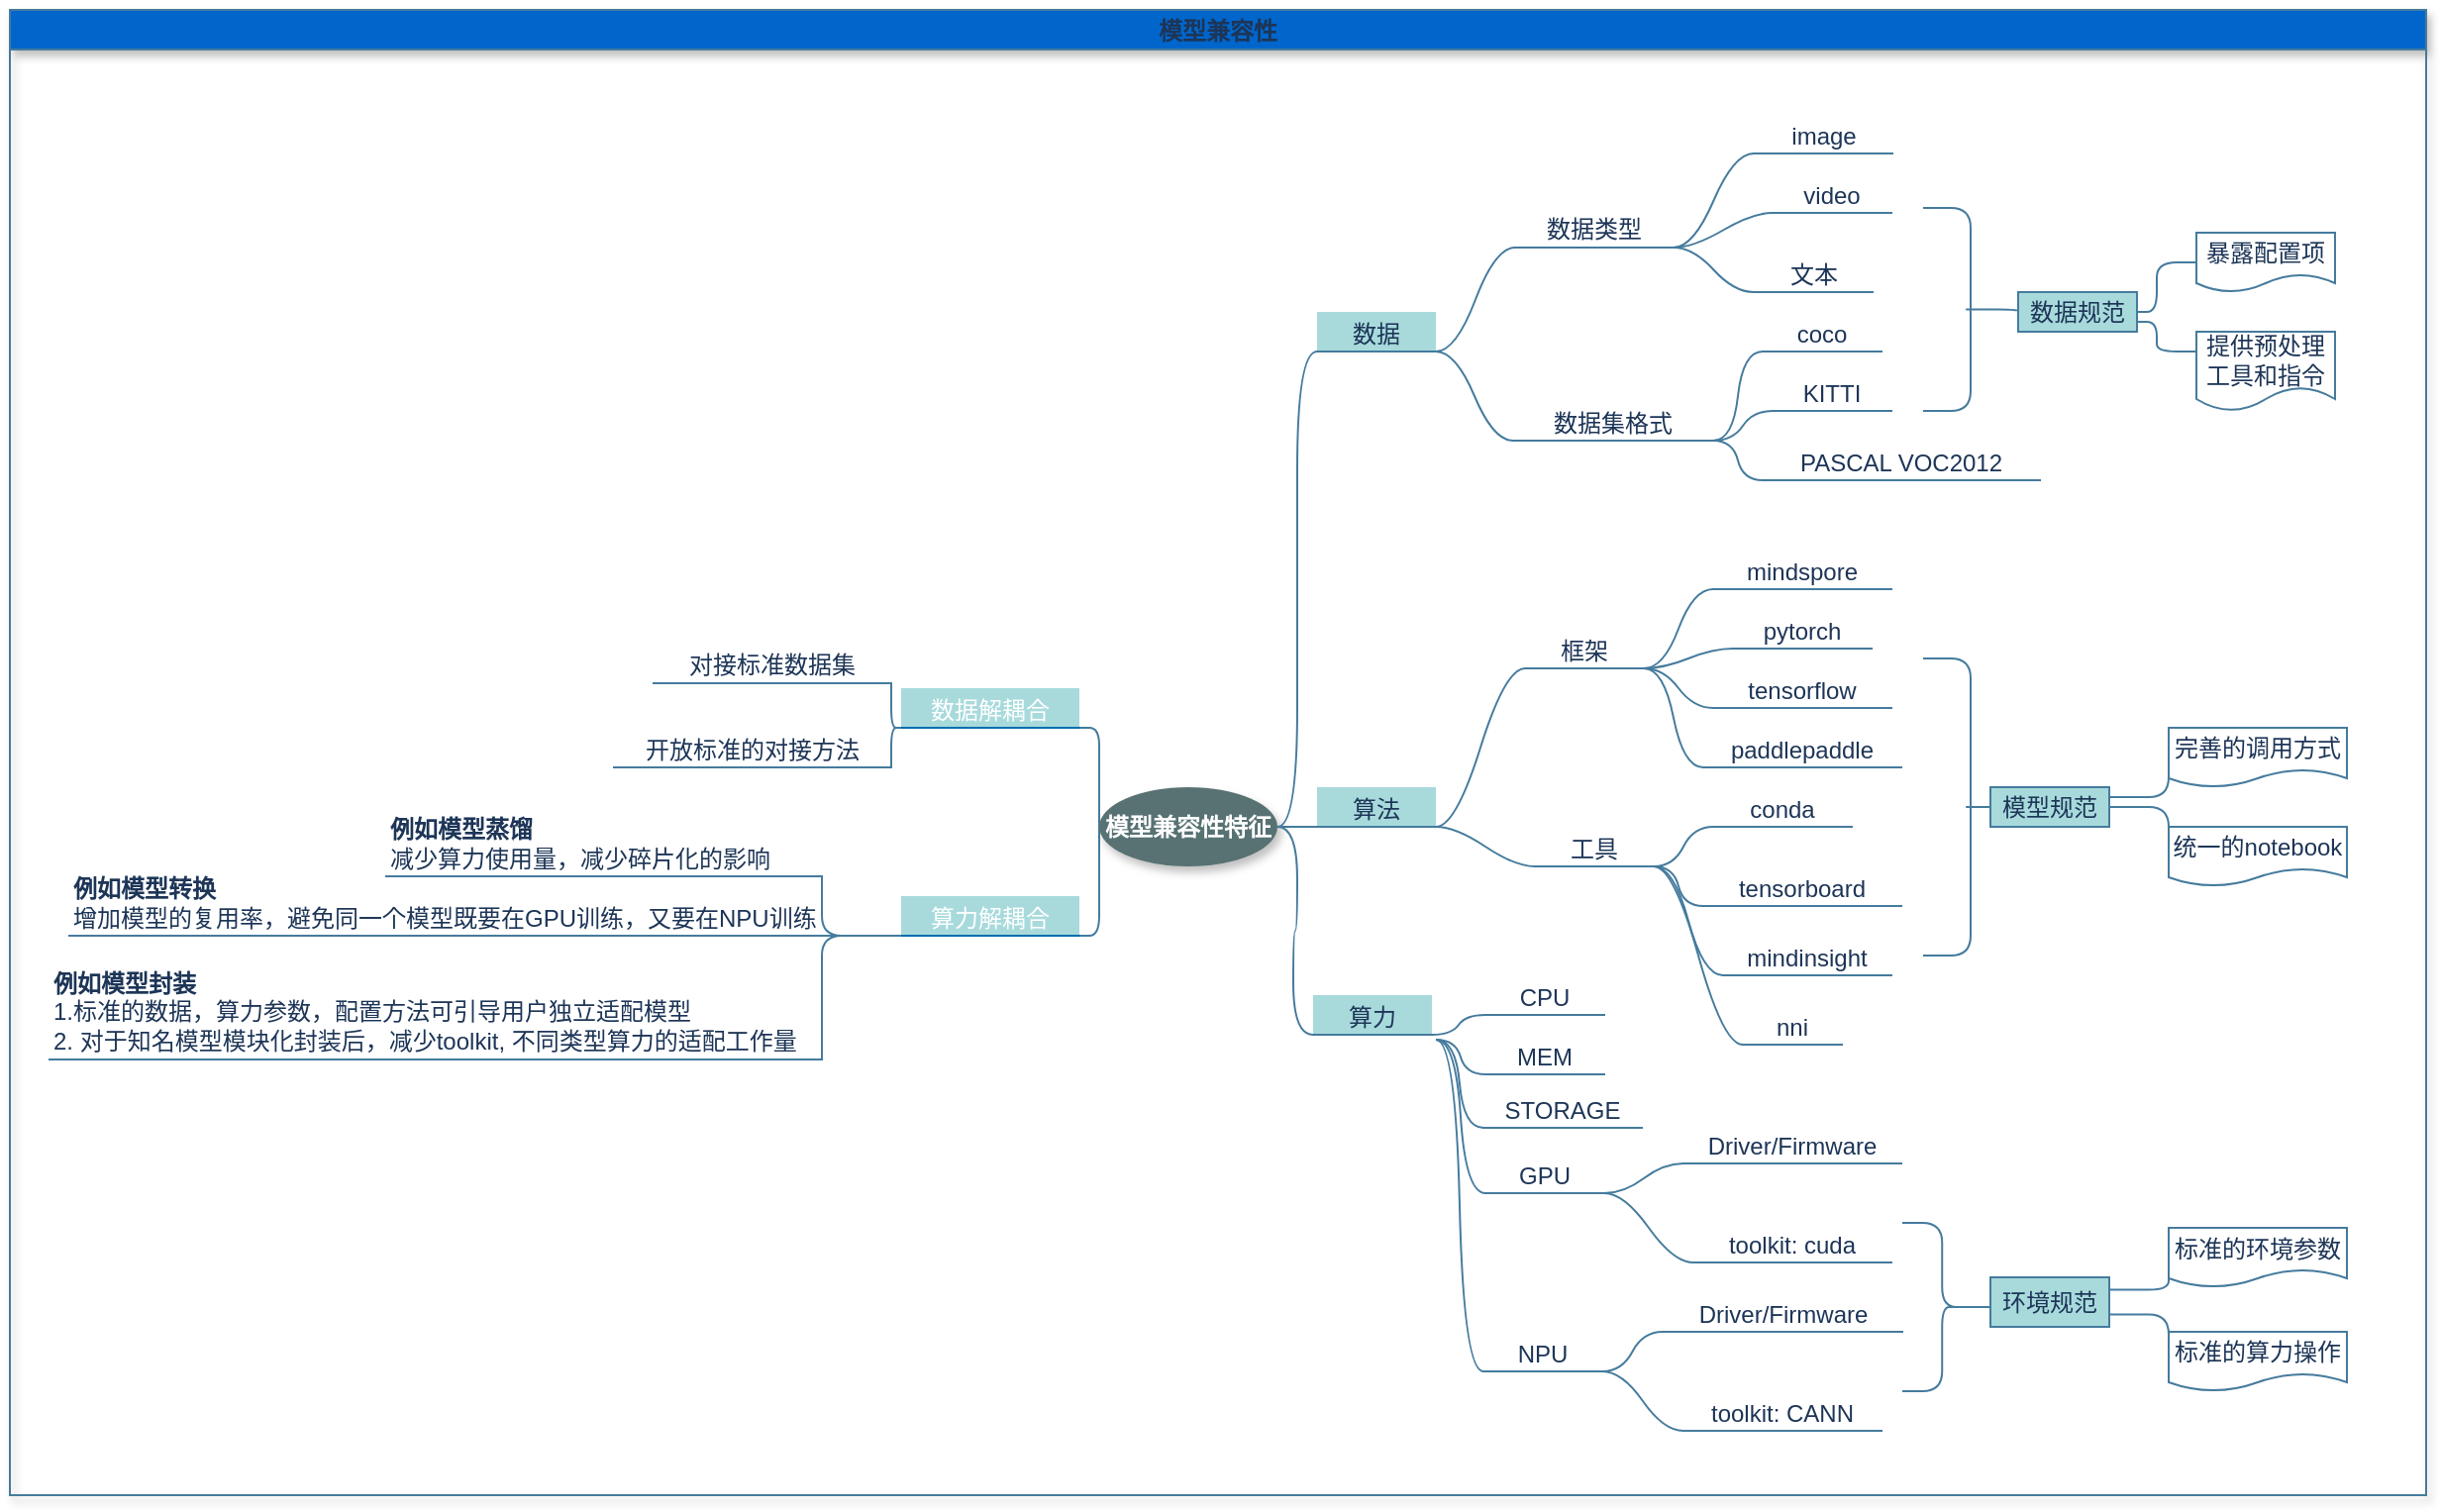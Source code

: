 <mxfile>
    <diagram id="uEGsfeMIKxTmYYWYccP5" name="Page-1">
        <mxGraphModel dx="1529" dy="546" grid="1" gridSize="10" guides="1" tooltips="1" connect="1" arrows="1" fold="1" page="1" pageScale="1" pageWidth="827" pageHeight="1169" background="#ffffff" math="0" shadow="0">
            <root>
                <mxCell id="0"/>
                <mxCell id="1" parent="0"/>
                <mxCell id="287" value="模型兼容性" style="swimlane;startSize=20;horizontal=1;containerType=tree;shadow=1;strokeColor=#457B9D;fontColor=#1D3557;fillColor=#0066CC;" parent="1" vertex="1">
                    <mxGeometry x="-600" y="40" width="1220" height="750" as="geometry"/>
                </mxCell>
                <mxCell id="352" value="暴露配置项" style="shape=document;whiteSpace=wrap;html=1;boundedLbl=1;rounded=0;fontColor=#1D3557;strokeColor=#457B9D;sketch=0;fillColor=none;" parent="287" vertex="1">
                    <mxGeometry x="1104" y="112.5" width="70" height="30" as="geometry"/>
                </mxCell>
                <mxCell id="353" value="提供预处理工具和指令" style="shape=document;whiteSpace=wrap;html=1;boundedLbl=1;rounded=0;fontColor=#1D3557;strokeColor=#457B9D;sketch=0;fillColor=none;" parent="287" vertex="1">
                    <mxGeometry x="1104" y="162.5" width="70" height="40" as="geometry"/>
                </mxCell>
                <mxCell id="371" value="" style="edgeStyle=orthogonalEdgeStyle;curved=0;rounded=1;sketch=0;orthogonalLoop=1;jettySize=auto;html=1;fontColor=#1D3557;strokeColor=#457B9D;fillColor=#A8DADC;endArrow=none;endFill=0;" parent="287" source="372" target="352" edge="1">
                    <mxGeometry relative="1" as="geometry">
                        <Array as="points">
                            <mxPoint x="1084" y="152.5"/>
                            <mxPoint x="1084" y="127.5"/>
                        </Array>
                    </mxGeometry>
                </mxCell>
                <mxCell id="372" value="数据规范" style="whiteSpace=wrap;html=1;rounded=0;sketch=0;fontColor=#1D3557;strokeColor=#457B9D;fillColor=#A8DADC;" parent="287" vertex="1">
                    <mxGeometry x="1014" y="142.5" width="60" height="20" as="geometry"/>
                </mxCell>
                <mxCell id="374" value="" style="edgeStyle=orthogonalEdgeStyle;curved=0;rounded=1;sketch=0;orthogonalLoop=1;jettySize=auto;html=1;fontColor=#1D3557;strokeColor=#457B9D;fillColor=#A8DADC;exitX=1;exitY=0.75;exitDx=0;exitDy=0;endArrow=none;endFill=0;" parent="287" source="372" edge="1">
                    <mxGeometry relative="1" as="geometry">
                        <mxPoint x="1084" y="162.5" as="sourcePoint"/>
                        <mxPoint x="1104" y="172.5" as="targetPoint"/>
                        <Array as="points">
                            <mxPoint x="1084" y="157.5"/>
                            <mxPoint x="1084" y="172.5"/>
                        </Array>
                    </mxGeometry>
                </mxCell>
                <mxCell id="288" value="" style="edgeStyle=entityRelationEdgeStyle;startArrow=none;endArrow=none;segment=10;curved=1;labelBackgroundColor=#F1FAEE;strokeColor=#457B9D;fontColor=#1D3557;" parent="1" source="291" target="292" edge="1">
                    <mxGeometry relative="1" as="geometry"/>
                </mxCell>
                <mxCell id="289" style="edgeStyle=orthogonalEdgeStyle;curved=0;rounded=1;sketch=0;orthogonalLoop=1;jettySize=auto;html=1;entryX=1;entryY=1;entryDx=0;entryDy=0;fontColor=#1D3557;strokeColor=#457B9D;fillColor=#A8DADC;endArrow=none;endFill=0;" parent="1" source="291" target="364" edge="1">
                    <mxGeometry relative="1" as="geometry">
                        <Array as="points">
                            <mxPoint x="-50" y="430"/>
                            <mxPoint x="-50" y="430"/>
                        </Array>
                    </mxGeometry>
                </mxCell>
                <mxCell id="290" style="edgeStyle=orthogonalEdgeStyle;curved=0;rounded=1;sketch=0;orthogonalLoop=1;jettySize=auto;html=1;exitX=0;exitY=0.5;exitDx=0;exitDy=0;entryX=1;entryY=1;entryDx=0;entryDy=0;fontColor=#1D3557;endArrow=none;endFill=0;strokeColor=#457B9D;fillColor=#A8DADC;" parent="1" source="291" target="370" edge="1">
                    <mxGeometry relative="1" as="geometry">
                        <Array as="points">
                            <mxPoint x="-50" y="508"/>
                        </Array>
                    </mxGeometry>
                </mxCell>
                <mxCell id="291" value="&lt;b&gt;模型兼容性特征&lt;/b&gt;" style="ellipse;whiteSpace=wrap;html=1;align=center;treeFolding=1;treeMoving=1;newEdgeStyle={&quot;edgeStyle&quot;:&quot;entityRelationEdgeStyle&quot;,&quot;startArrow&quot;:&quot;none&quot;,&quot;endArrow&quot;:&quot;none&quot;,&quot;segment&quot;:10,&quot;curved&quot;:1};shadow=1;strokeColor=none;fontColor=#FFFFFF;fillColor=#587273;" parent="1" vertex="1">
                    <mxGeometry x="-50" y="432.5" width="90" height="40" as="geometry"/>
                </mxCell>
                <mxCell id="292" value="算法" style="whiteSpace=wrap;html=1;shape=partialRectangle;top=0;left=0;bottom=1;right=0;points=[[0,1],[1,1]];align=center;verticalAlign=bottom;routingCenterY=0.5;snapToPoint=1;autosize=1;treeFolding=1;treeMoving=1;newEdgeStyle={&quot;edgeStyle&quot;:&quot;entityRelationEdgeStyle&quot;,&quot;startArrow&quot;:&quot;none&quot;,&quot;endArrow&quot;:&quot;none&quot;,&quot;segment&quot;:10,&quot;curved&quot;:1};strokeColor=#457B9D;fontColor=#1D3557;fillColor=#A8DADC;" parent="1" vertex="1">
                    <mxGeometry x="60" y="432.5" width="60" height="20" as="geometry"/>
                </mxCell>
                <mxCell id="293" value="" style="edgeStyle=entityRelationEdgeStyle;startArrow=none;endArrow=none;segment=10;curved=1;labelBackgroundColor=#F1FAEE;strokeColor=#457B9D;fontColor=#1D3557;" parent="1" source="291" target="294" edge="1">
                    <mxGeometry relative="1" as="geometry">
                        <mxPoint x="270" y="172.5" as="sourcePoint"/>
                    </mxGeometry>
                </mxCell>
                <mxCell id="294" value="算力" style="whiteSpace=wrap;html=1;shape=partialRectangle;top=0;left=0;bottom=1;right=0;points=[[0,1],[1,1]];align=center;verticalAlign=bottom;routingCenterY=0.5;snapToPoint=1;autosize=1;treeFolding=1;treeMoving=1;newEdgeStyle={&quot;edgeStyle&quot;:&quot;entityRelationEdgeStyle&quot;,&quot;startArrow&quot;:&quot;none&quot;,&quot;endArrow&quot;:&quot;none&quot;,&quot;segment&quot;:10,&quot;curved&quot;:1};strokeColor=#457B9D;fontColor=#1D3557;fillColor=#A8DADC;" parent="1" vertex="1" collapsed="1">
                    <mxGeometry x="58" y="537.5" width="60" height="20" as="geometry"/>
                </mxCell>
                <mxCell id="295" value="" style="edgeStyle=entityRelationEdgeStyle;startArrow=none;endArrow=none;segment=10;curved=1;labelBackgroundColor=#F1FAEE;strokeColor=#457B9D;fontColor=#1D3557;" parent="1" source="292" target="296" edge="1">
                    <mxGeometry relative="1" as="geometry">
                        <mxPoint x="246" y="182.5" as="sourcePoint"/>
                    </mxGeometry>
                </mxCell>
                <mxCell id="296" value="框架" style="whiteSpace=wrap;html=1;shape=partialRectangle;top=0;left=0;bottom=1;right=0;points=[[0,1],[1,1]];fillColor=none;align=center;verticalAlign=bottom;routingCenterY=0.5;snapToPoint=1;autosize=1;treeFolding=1;treeMoving=1;newEdgeStyle={&quot;edgeStyle&quot;:&quot;entityRelationEdgeStyle&quot;,&quot;startArrow&quot;:&quot;none&quot;,&quot;endArrow&quot;:&quot;none&quot;,&quot;segment&quot;:10,&quot;curved&quot;:1};strokeColor=#457B9D;fontColor=#1D3557;" parent="1" vertex="1">
                    <mxGeometry x="165" y="352.5" width="60" height="20" as="geometry"/>
                </mxCell>
                <mxCell id="297" value="" style="edgeStyle=entityRelationEdgeStyle;startArrow=none;endArrow=none;segment=10;curved=1;labelBackgroundColor=#F1FAEE;strokeColor=#457B9D;fontColor=#1D3557;" parent="1" source="292" target="298" edge="1">
                    <mxGeometry relative="1" as="geometry">
                        <mxPoint x="372" y="208.5" as="sourcePoint"/>
                    </mxGeometry>
                </mxCell>
                <mxCell id="298" value="工具" style="whiteSpace=wrap;html=1;shape=partialRectangle;top=0;left=0;bottom=1;right=0;points=[[0,1],[1,1]];fillColor=none;align=center;verticalAlign=bottom;routingCenterY=0.5;snapToPoint=1;autosize=1;treeFolding=1;treeMoving=1;newEdgeStyle={&quot;edgeStyle&quot;:&quot;entityRelationEdgeStyle&quot;,&quot;startArrow&quot;:&quot;none&quot;,&quot;endArrow&quot;:&quot;none&quot;,&quot;segment&quot;:10,&quot;curved&quot;:1};strokeColor=#457B9D;fontColor=#1D3557;" parent="1" vertex="1">
                    <mxGeometry x="170" y="452.5" width="60" height="20" as="geometry"/>
                </mxCell>
                <mxCell id="299" value="" style="edgeStyle=entityRelationEdgeStyle;startArrow=none;endArrow=none;segment=10;curved=1;labelBackgroundColor=#F1FAEE;strokeColor=#457B9D;fontColor=#1D3557;" parent="1" source="291" target="300" edge="1">
                    <mxGeometry relative="1" as="geometry">
                        <mxPoint x="50" y="92.5" as="sourcePoint"/>
                    </mxGeometry>
                </mxCell>
                <mxCell id="300" value="数据" style="whiteSpace=wrap;html=1;shape=partialRectangle;top=0;left=0;bottom=1;right=0;points=[[0,1],[1,1]];align=center;verticalAlign=bottom;routingCenterY=0.5;snapToPoint=1;autosize=1;treeFolding=1;treeMoving=1;newEdgeStyle={&quot;edgeStyle&quot;:&quot;entityRelationEdgeStyle&quot;,&quot;startArrow&quot;:&quot;none&quot;,&quot;endArrow&quot;:&quot;none&quot;,&quot;segment&quot;:10,&quot;curved&quot;:1};strokeColor=#457B9D;fontColor=#1D3557;fillColor=#A8DADC;" parent="1" vertex="1">
                    <mxGeometry x="60" y="192.5" width="60" height="20" as="geometry"/>
                </mxCell>
                <mxCell id="301" value="" style="edgeStyle=entityRelationEdgeStyle;startArrow=none;endArrow=none;segment=10;curved=1;labelBackgroundColor=#F1FAEE;strokeColor=#457B9D;fontColor=#1D3557;" parent="1" source="300" target="302" edge="1">
                    <mxGeometry relative="1" as="geometry">
                        <mxPoint x="26" y="102.5" as="sourcePoint"/>
                    </mxGeometry>
                </mxCell>
                <mxCell id="302" value="数据类型" style="whiteSpace=wrap;html=1;shape=partialRectangle;top=0;left=0;bottom=1;right=0;points=[[0,1],[1,1]];fillColor=none;align=center;verticalAlign=bottom;routingCenterY=0.5;snapToPoint=1;autosize=1;treeFolding=1;treeMoving=1;newEdgeStyle={&quot;edgeStyle&quot;:&quot;entityRelationEdgeStyle&quot;,&quot;startArrow&quot;:&quot;none&quot;,&quot;endArrow&quot;:&quot;none&quot;,&quot;segment&quot;:10,&quot;curved&quot;:1};strokeColor=#457B9D;fontColor=#1D3557;" parent="1" vertex="1">
                    <mxGeometry x="160" y="140" width="80" height="20" as="geometry"/>
                </mxCell>
                <mxCell id="303" value="" style="edgeStyle=entityRelationEdgeStyle;startArrow=none;endArrow=none;segment=10;curved=1;labelBackgroundColor=#F1FAEE;strokeColor=#457B9D;fontColor=#1D3557;" parent="1" source="300" target="304" edge="1">
                    <mxGeometry relative="1" as="geometry">
                        <mxPoint x="26" y="102.5" as="sourcePoint"/>
                    </mxGeometry>
                </mxCell>
                <mxCell id="304" value="数据集格式" style="whiteSpace=wrap;html=1;shape=partialRectangle;top=0;left=0;bottom=1;right=0;points=[[0,1],[1,1]];fillColor=none;align=center;verticalAlign=bottom;routingCenterY=0.5;snapToPoint=1;autosize=1;treeFolding=1;treeMoving=1;newEdgeStyle={&quot;edgeStyle&quot;:&quot;entityRelationEdgeStyle&quot;,&quot;startArrow&quot;:&quot;none&quot;,&quot;endArrow&quot;:&quot;none&quot;,&quot;segment&quot;:10,&quot;curved&quot;:1};strokeColor=#457B9D;fontColor=#1D3557;" parent="1" vertex="1">
                    <mxGeometry x="159" y="237.5" width="101" height="20" as="geometry"/>
                </mxCell>
                <mxCell id="305" value="" style="edgeStyle=entityRelationEdgeStyle;startArrow=none;endArrow=none;segment=10;curved=1;labelBackgroundColor=#F1FAEE;strokeColor=#457B9D;fontColor=#1D3557;exitX=1;exitY=1;exitDx=0;exitDy=0;" parent="1" source="294" target="306" edge="1">
                    <mxGeometry relative="1" as="geometry">
                        <mxPoint x="100" y="520" as="sourcePoint"/>
                    </mxGeometry>
                </mxCell>
                <mxCell id="306" value="CPU" style="whiteSpace=wrap;html=1;shape=partialRectangle;top=0;left=0;bottom=1;right=0;points=[[0,1],[1,1]];fillColor=none;align=center;verticalAlign=bottom;routingCenterY=0.5;snapToPoint=1;autosize=1;treeFolding=1;treeMoving=1;newEdgeStyle={&quot;edgeStyle&quot;:&quot;entityRelationEdgeStyle&quot;,&quot;startArrow&quot;:&quot;none&quot;,&quot;endArrow&quot;:&quot;none&quot;,&quot;segment&quot;:10,&quot;curved&quot;:1};strokeColor=#457B9D;fontColor=#1D3557;" parent="1" vertex="1" collapsed="1">
                    <mxGeometry x="145" y="527.5" width="60" height="20" as="geometry"/>
                </mxCell>
                <mxCell id="307" value="" style="edgeStyle=entityRelationEdgeStyle;startArrow=none;endArrow=none;segment=10;curved=1;labelBackgroundColor=#F1FAEE;strokeColor=#457B9D;fontColor=#1D3557;" parent="1" target="308" edge="1">
                    <mxGeometry relative="1" as="geometry">
                        <mxPoint x="120" y="560" as="sourcePoint"/>
                    </mxGeometry>
                </mxCell>
                <mxCell id="308" value="MEM" style="whiteSpace=wrap;html=1;shape=partialRectangle;top=0;left=0;bottom=1;right=0;points=[[0,1],[1,1]];fillColor=none;align=center;verticalAlign=bottom;routingCenterY=0.5;snapToPoint=1;autosize=1;treeFolding=1;treeMoving=1;newEdgeStyle={&quot;edgeStyle&quot;:&quot;entityRelationEdgeStyle&quot;,&quot;startArrow&quot;:&quot;none&quot;,&quot;endArrow&quot;:&quot;none&quot;,&quot;segment&quot;:10,&quot;curved&quot;:1};strokeColor=#457B9D;fontColor=#1D3557;" parent="1" vertex="1" collapsed="1">
                    <mxGeometry x="145" y="557.5" width="60" height="20" as="geometry"/>
                </mxCell>
                <mxCell id="309" value="" style="edgeStyle=entityRelationEdgeStyle;startArrow=none;endArrow=none;segment=10;curved=1;labelBackgroundColor=#F1FAEE;strokeColor=#457B9D;fontColor=#1D3557;" parent="1" target="310" edge="1">
                    <mxGeometry relative="1" as="geometry">
                        <mxPoint x="120" y="560" as="sourcePoint"/>
                    </mxGeometry>
                </mxCell>
                <mxCell id="310" value="STORAGE" style="whiteSpace=wrap;html=1;shape=partialRectangle;top=0;left=0;bottom=1;right=0;points=[[0,1],[1,1]];fillColor=none;align=center;verticalAlign=bottom;routingCenterY=0.5;snapToPoint=1;autosize=1;treeFolding=1;treeMoving=1;newEdgeStyle={&quot;edgeStyle&quot;:&quot;entityRelationEdgeStyle&quot;,&quot;startArrow&quot;:&quot;none&quot;,&quot;endArrow&quot;:&quot;none&quot;,&quot;segment&quot;:10,&quot;curved&quot;:1};strokeColor=#457B9D;fontColor=#1D3557;" parent="1" vertex="1" collapsed="1">
                    <mxGeometry x="144" y="584.5" width="80" height="20" as="geometry"/>
                </mxCell>
                <mxCell id="311" value="" style="edgeStyle=entityRelationEdgeStyle;startArrow=none;endArrow=none;segment=10;curved=1;labelBackgroundColor=#F1FAEE;strokeColor=#457B9D;fontColor=#1D3557;" parent="1" target="312" edge="1">
                    <mxGeometry relative="1" as="geometry">
                        <mxPoint x="120" y="560" as="sourcePoint"/>
                    </mxGeometry>
                </mxCell>
                <mxCell id="312" value="GPU" style="whiteSpace=wrap;html=1;shape=partialRectangle;top=0;left=0;bottom=1;right=0;points=[[0,1],[1,1]];fillColor=none;align=center;verticalAlign=bottom;routingCenterY=0.5;snapToPoint=1;autosize=1;treeFolding=1;treeMoving=1;newEdgeStyle={&quot;edgeStyle&quot;:&quot;entityRelationEdgeStyle&quot;,&quot;startArrow&quot;:&quot;none&quot;,&quot;endArrow&quot;:&quot;none&quot;,&quot;segment&quot;:10,&quot;curved&quot;:1};strokeColor=#457B9D;fontColor=#1D3557;" parent="1" vertex="1" collapsed="1">
                    <mxGeometry x="145" y="617.5" width="60" height="20" as="geometry"/>
                </mxCell>
                <mxCell id="313" value="" style="edgeStyle=entityRelationEdgeStyle;startArrow=none;endArrow=none;segment=10;curved=1;labelBackgroundColor=#F1FAEE;strokeColor=#457B9D;fontColor=#1D3557;" parent="1" target="314" edge="1">
                    <mxGeometry relative="1" as="geometry">
                        <mxPoint x="120" y="560" as="sourcePoint"/>
                    </mxGeometry>
                </mxCell>
                <mxCell id="314" value="NPU" style="whiteSpace=wrap;html=1;shape=partialRectangle;top=0;left=0;bottom=1;right=0;points=[[0,1],[1,1]];fillColor=none;align=center;verticalAlign=bottom;routingCenterY=0.5;snapToPoint=1;autosize=1;treeFolding=1;treeMoving=1;newEdgeStyle={&quot;edgeStyle&quot;:&quot;entityRelationEdgeStyle&quot;,&quot;startArrow&quot;:&quot;none&quot;,&quot;endArrow&quot;:&quot;none&quot;,&quot;segment&quot;:10,&quot;curved&quot;:1};strokeColor=#457B9D;fontColor=#1D3557;" parent="1" vertex="1" collapsed="1">
                    <mxGeometry x="144" y="707.5" width="60" height="20" as="geometry"/>
                </mxCell>
                <mxCell id="315" value="" style="shape=curlyBracket;whiteSpace=wrap;html=1;rounded=1;flipH=1;size=0;fillColor=#A8DADC;strokeColor=#457B9D;fontColor=#1D3557;" parent="1" vertex="1">
                    <mxGeometry x="366" y="140" width="24" height="102.5" as="geometry"/>
                </mxCell>
                <mxCell id="316" value="" style="edgeStyle=entityRelationEdgeStyle;startArrow=none;endArrow=none;segment=10;curved=1;labelBackgroundColor=#F1FAEE;strokeColor=#457B9D;fontColor=#1D3557;" parent="1" source="312" target="317" edge="1">
                    <mxGeometry relative="1" as="geometry">
                        <mxPoint x="125" y="547.5" as="sourcePoint"/>
                    </mxGeometry>
                </mxCell>
                <mxCell id="317" value="Driver/Firmware" style="whiteSpace=wrap;html=1;shape=partialRectangle;top=0;left=0;bottom=1;right=0;points=[[0,1],[1,1]];fillColor=none;align=center;verticalAlign=bottom;routingCenterY=0.5;snapToPoint=1;autosize=1;treeFolding=1;treeMoving=1;newEdgeStyle={&quot;edgeStyle&quot;:&quot;entityRelationEdgeStyle&quot;,&quot;startArrow&quot;:&quot;none&quot;,&quot;endArrow&quot;:&quot;none&quot;,&quot;segment&quot;:10,&quot;curved&quot;:1};strokeColor=#457B9D;fontColor=#1D3557;" parent="1" vertex="1" collapsed="1">
                    <mxGeometry x="245" y="602.5" width="110" height="20" as="geometry"/>
                </mxCell>
                <mxCell id="318" value="" style="edgeStyle=entityRelationEdgeStyle;startArrow=none;endArrow=none;segment=10;curved=1;labelBackgroundColor=#F1FAEE;strokeColor=#457B9D;fontColor=#1D3557;" parent="1" source="312" target="319" edge="1">
                    <mxGeometry relative="1" as="geometry">
                        <mxPoint x="225" y="637.5" as="sourcePoint"/>
                    </mxGeometry>
                </mxCell>
                <mxCell id="319" value="toolkit: cuda" style="whiteSpace=wrap;html=1;shape=partialRectangle;top=0;left=0;bottom=1;right=0;points=[[0,1],[1,1]];fillColor=none;align=center;verticalAlign=bottom;routingCenterY=0.5;snapToPoint=1;autosize=1;treeFolding=1;treeMoving=1;newEdgeStyle={&quot;edgeStyle&quot;:&quot;entityRelationEdgeStyle&quot;,&quot;startArrow&quot;:&quot;none&quot;,&quot;endArrow&quot;:&quot;none&quot;,&quot;segment&quot;:10,&quot;curved&quot;:1};strokeColor=#457B9D;fontColor=#1D3557;" parent="1" vertex="1" collapsed="1">
                    <mxGeometry x="250" y="652.5" width="100" height="20" as="geometry"/>
                </mxCell>
                <mxCell id="320" value="" style="edgeStyle=entityRelationEdgeStyle;startArrow=none;endArrow=none;segment=10;curved=1;labelBackgroundColor=#F1FAEE;strokeColor=#457B9D;fontColor=#1D3557;" parent="1" source="314" target="321" edge="1">
                    <mxGeometry relative="1" as="geometry">
                        <mxPoint x="125" y="547.5" as="sourcePoint"/>
                    </mxGeometry>
                </mxCell>
                <mxCell id="321" value="Driver/Firmware" style="whiteSpace=wrap;html=1;shape=partialRectangle;top=0;left=0;bottom=1;right=0;points=[[0,1],[1,1]];fillColor=none;align=center;verticalAlign=bottom;routingCenterY=0.5;snapToPoint=1;autosize=1;treeFolding=1;treeMoving=1;newEdgeStyle={&quot;edgeStyle&quot;:&quot;entityRelationEdgeStyle&quot;,&quot;startArrow&quot;:&quot;none&quot;,&quot;endArrow&quot;:&quot;none&quot;,&quot;segment&quot;:10,&quot;curved&quot;:1};strokeColor=#457B9D;fontColor=#1D3557;" parent="1" vertex="1" collapsed="1">
                    <mxGeometry x="234.5" y="687.5" width="121" height="20" as="geometry"/>
                </mxCell>
                <mxCell id="322" value="" style="edgeStyle=entityRelationEdgeStyle;startArrow=none;endArrow=none;segment=10;curved=1;labelBackgroundColor=#F1FAEE;strokeColor=#457B9D;fontColor=#1D3557;" parent="1" source="314" target="323" edge="1">
                    <mxGeometry relative="1" as="geometry">
                        <mxPoint x="224" y="727.5" as="sourcePoint"/>
                    </mxGeometry>
                </mxCell>
                <mxCell id="323" value="toolkit: CANN" style="whiteSpace=wrap;html=1;shape=partialRectangle;top=0;left=0;bottom=1;right=0;points=[[0,1],[1,1]];fillColor=none;align=center;verticalAlign=bottom;routingCenterY=0.5;snapToPoint=1;autosize=1;treeFolding=1;treeMoving=1;newEdgeStyle={&quot;edgeStyle&quot;:&quot;entityRelationEdgeStyle&quot;,&quot;startArrow&quot;:&quot;none&quot;,&quot;endArrow&quot;:&quot;none&quot;,&quot;segment&quot;:10,&quot;curved&quot;:1};strokeColor=#457B9D;fontColor=#1D3557;" parent="1" vertex="1" collapsed="1">
                    <mxGeometry x="245" y="737.5" width="100" height="20" as="geometry"/>
                </mxCell>
                <mxCell id="324" value="" style="edgeStyle=entityRelationEdgeStyle;startArrow=none;endArrow=none;segment=10;curved=1;labelBackgroundColor=#F1FAEE;strokeColor=#457B9D;fontColor=#1D3557;" parent="1" source="296" target="325" edge="1">
                    <mxGeometry relative="1" as="geometry">
                        <mxPoint x="129" y="372.5" as="sourcePoint"/>
                    </mxGeometry>
                </mxCell>
                <mxCell id="325" value="mindspore" style="whiteSpace=wrap;html=1;shape=partialRectangle;top=0;left=0;bottom=1;right=0;points=[[0,1],[1,1]];fillColor=none;align=center;verticalAlign=bottom;routingCenterY=0.5;snapToPoint=1;autosize=1;treeFolding=1;treeMoving=1;newEdgeStyle={&quot;edgeStyle&quot;:&quot;entityRelationEdgeStyle&quot;,&quot;startArrow&quot;:&quot;none&quot;,&quot;endArrow&quot;:&quot;none&quot;,&quot;segment&quot;:10,&quot;curved&quot;:1};strokeColor=#457B9D;fontColor=#1D3557;" parent="1" vertex="1">
                    <mxGeometry x="260" y="312.5" width="90" height="20" as="geometry"/>
                </mxCell>
                <mxCell id="326" value="" style="edgeStyle=entityRelationEdgeStyle;startArrow=none;endArrow=none;segment=10;curved=1;labelBackgroundColor=#F1FAEE;strokeColor=#457B9D;fontColor=#1D3557;" parent="1" source="296" target="327" edge="1">
                    <mxGeometry relative="1" as="geometry">
                        <mxPoint x="245" y="372.5" as="sourcePoint"/>
                    </mxGeometry>
                </mxCell>
                <mxCell id="327" value="pytorch" style="whiteSpace=wrap;html=1;shape=partialRectangle;top=0;left=0;bottom=1;right=0;points=[[0,1],[1,1]];fillColor=none;align=center;verticalAlign=bottom;routingCenterY=0.5;snapToPoint=1;autosize=1;treeFolding=1;treeMoving=1;newEdgeStyle={&quot;edgeStyle&quot;:&quot;entityRelationEdgeStyle&quot;,&quot;startArrow&quot;:&quot;none&quot;,&quot;endArrow&quot;:&quot;none&quot;,&quot;segment&quot;:10,&quot;curved&quot;:1};strokeColor=#457B9D;fontColor=#1D3557;" parent="1" vertex="1">
                    <mxGeometry x="270" y="342.5" width="70" height="20" as="geometry"/>
                </mxCell>
                <mxCell id="328" value="" style="edgeStyle=entityRelationEdgeStyle;startArrow=none;endArrow=none;segment=10;curved=1;labelBackgroundColor=#F1FAEE;strokeColor=#457B9D;fontColor=#1D3557;" parent="1" source="296" target="329" edge="1">
                    <mxGeometry relative="1" as="geometry">
                        <mxPoint x="245" y="372.5" as="sourcePoint"/>
                    </mxGeometry>
                </mxCell>
                <mxCell id="329" value="tensorflow" style="whiteSpace=wrap;html=1;shape=partialRectangle;top=0;left=0;bottom=1;right=0;points=[[0,1],[1,1]];fillColor=none;align=center;verticalAlign=bottom;routingCenterY=0.5;snapToPoint=1;autosize=1;treeFolding=1;treeMoving=1;newEdgeStyle={&quot;edgeStyle&quot;:&quot;entityRelationEdgeStyle&quot;,&quot;startArrow&quot;:&quot;none&quot;,&quot;endArrow&quot;:&quot;none&quot;,&quot;segment&quot;:10,&quot;curved&quot;:1};strokeColor=#457B9D;fontColor=#1D3557;" parent="1" vertex="1">
                    <mxGeometry x="260" y="372.5" width="90" height="20" as="geometry"/>
                </mxCell>
                <mxCell id="330" value="" style="edgeStyle=entityRelationEdgeStyle;startArrow=none;endArrow=none;segment=10;curved=1;labelBackgroundColor=#F1FAEE;strokeColor=#457B9D;fontColor=#1D3557;" parent="1" source="296" target="331" edge="1">
                    <mxGeometry relative="1" as="geometry">
                        <mxPoint x="245" y="372.5" as="sourcePoint"/>
                    </mxGeometry>
                </mxCell>
                <mxCell id="331" value="paddlepaddle" style="whiteSpace=wrap;html=1;shape=partialRectangle;top=0;left=0;bottom=1;right=0;points=[[0,1],[1,1]];fillColor=none;align=center;verticalAlign=bottom;routingCenterY=0.5;snapToPoint=1;autosize=1;treeFolding=1;treeMoving=1;newEdgeStyle={&quot;edgeStyle&quot;:&quot;entityRelationEdgeStyle&quot;,&quot;startArrow&quot;:&quot;none&quot;,&quot;endArrow&quot;:&quot;none&quot;,&quot;segment&quot;:10,&quot;curved&quot;:1};strokeColor=#457B9D;fontColor=#1D3557;" parent="1" vertex="1">
                    <mxGeometry x="255" y="402.5" width="100" height="20" as="geometry"/>
                </mxCell>
                <mxCell id="332" value="" style="edgeStyle=entityRelationEdgeStyle;startArrow=none;endArrow=none;segment=10;curved=1;labelBackgroundColor=#F1FAEE;strokeColor=#457B9D;fontColor=#1D3557;" parent="1" source="298" edge="1">
                    <mxGeometry relative="1" as="geometry">
                        <mxPoint x="134" y="362.5" as="sourcePoint"/>
                        <mxPoint x="260" y="452.5" as="targetPoint"/>
                    </mxGeometry>
                </mxCell>
                <mxCell id="333" value="conda" style="whiteSpace=wrap;html=1;shape=partialRectangle;top=0;left=0;bottom=1;right=0;points=[[0,1],[1,1]];fillColor=none;align=center;verticalAlign=bottom;routingCenterY=0.5;snapToPoint=1;autosize=1;treeFolding=1;treeMoving=1;newEdgeStyle={&quot;edgeStyle&quot;:&quot;entityRelationEdgeStyle&quot;,&quot;startArrow&quot;:&quot;none&quot;,&quot;endArrow&quot;:&quot;none&quot;,&quot;segment&quot;:10,&quot;curved&quot;:1};strokeColor=#457B9D;fontColor=#1D3557;" parent="1" vertex="1">
                    <mxGeometry x="260" y="432.5" width="70" height="20" as="geometry"/>
                </mxCell>
                <mxCell id="334" value="" style="edgeStyle=entityRelationEdgeStyle;startArrow=none;endArrow=none;segment=10;curved=1;labelBackgroundColor=#F1FAEE;strokeColor=#457B9D;fontColor=#1D3557;" parent="1" source="298" target="335" edge="1">
                    <mxGeometry relative="1" as="geometry">
                        <mxPoint x="250" y="472.5" as="sourcePoint"/>
                    </mxGeometry>
                </mxCell>
                <mxCell id="335" value="tensorboard" style="whiteSpace=wrap;html=1;shape=partialRectangle;top=0;left=0;bottom=1;right=0;points=[[0,1],[1,1]];fillColor=none;align=center;verticalAlign=bottom;routingCenterY=0.5;snapToPoint=1;autosize=1;treeFolding=1;treeMoving=1;newEdgeStyle={&quot;edgeStyle&quot;:&quot;entityRelationEdgeStyle&quot;,&quot;startArrow&quot;:&quot;none&quot;,&quot;endArrow&quot;:&quot;none&quot;,&quot;segment&quot;:10,&quot;curved&quot;:1};strokeColor=#457B9D;fontColor=#1D3557;" parent="1" vertex="1">
                    <mxGeometry x="255" y="472.5" width="100" height="20" as="geometry"/>
                </mxCell>
                <mxCell id="336" value="" style="edgeStyle=entityRelationEdgeStyle;startArrow=none;endArrow=none;segment=10;curved=1;labelBackgroundColor=#F1FAEE;strokeColor=#457B9D;fontColor=#1D3557;" parent="1" source="298" target="337" edge="1">
                    <mxGeometry relative="1" as="geometry">
                        <mxPoint x="250" y="472.5" as="sourcePoint"/>
                    </mxGeometry>
                </mxCell>
                <mxCell id="337" value="mindinsight" style="whiteSpace=wrap;html=1;shape=partialRectangle;top=0;left=0;bottom=1;right=0;points=[[0,1],[1,1]];fillColor=none;align=center;verticalAlign=bottom;routingCenterY=0.5;snapToPoint=1;autosize=1;treeFolding=1;treeMoving=1;newEdgeStyle={&quot;edgeStyle&quot;:&quot;entityRelationEdgeStyle&quot;,&quot;startArrow&quot;:&quot;none&quot;,&quot;endArrow&quot;:&quot;none&quot;,&quot;segment&quot;:10,&quot;curved&quot;:1};strokeColor=#457B9D;fontColor=#1D3557;" parent="1" vertex="1">
                    <mxGeometry x="265" y="507.5" width="85" height="20" as="geometry"/>
                </mxCell>
                <mxCell id="338" value="" style="edgeStyle=entityRelationEdgeStyle;startArrow=none;endArrow=none;segment=10;curved=1;labelBackgroundColor=#F1FAEE;strokeColor=#457B9D;fontColor=#1D3557;" parent="1" source="298" target="339" edge="1">
                    <mxGeometry relative="1" as="geometry">
                        <mxPoint x="250" y="472.5" as="sourcePoint"/>
                    </mxGeometry>
                </mxCell>
                <mxCell id="339" value="nni" style="whiteSpace=wrap;html=1;shape=partialRectangle;top=0;left=0;bottom=1;right=0;points=[[0,1],[1,1]];fillColor=none;align=center;verticalAlign=bottom;routingCenterY=0.5;snapToPoint=1;autosize=1;treeFolding=1;treeMoving=1;newEdgeStyle={&quot;edgeStyle&quot;:&quot;entityRelationEdgeStyle&quot;,&quot;startArrow&quot;:&quot;none&quot;,&quot;endArrow&quot;:&quot;none&quot;,&quot;segment&quot;:10,&quot;curved&quot;:1};strokeColor=#457B9D;fontColor=#1D3557;" parent="1" vertex="1">
                    <mxGeometry x="275" y="542.5" width="50" height="20" as="geometry"/>
                </mxCell>
                <mxCell id="340" value="" style="edgeStyle=entityRelationEdgeStyle;startArrow=none;endArrow=none;segment=10;curved=1;labelBackgroundColor=#F1FAEE;strokeColor=#457B9D;fontColor=#1D3557;" parent="1" source="302" target="341" edge="1">
                    <mxGeometry relative="1" as="geometry">
                        <mxPoint x="140" y="72.5" as="sourcePoint"/>
                    </mxGeometry>
                </mxCell>
                <mxCell id="341" value="image" style="whiteSpace=wrap;html=1;shape=partialRectangle;top=0;left=0;bottom=1;right=0;points=[[0,1],[1,1]];fillColor=none;align=center;verticalAlign=bottom;routingCenterY=0.5;snapToPoint=1;autosize=1;treeFolding=1;treeMoving=1;newEdgeStyle={&quot;edgeStyle&quot;:&quot;entityRelationEdgeStyle&quot;,&quot;startArrow&quot;:&quot;none&quot;,&quot;endArrow&quot;:&quot;none&quot;,&quot;segment&quot;:10,&quot;curved&quot;:1};strokeColor=#457B9D;fontColor=#1D3557;" parent="1" vertex="1">
                    <mxGeometry x="280.5" y="92.5" width="70" height="20" as="geometry"/>
                </mxCell>
                <mxCell id="342" value="" style="edgeStyle=entityRelationEdgeStyle;startArrow=none;endArrow=none;segment=10;curved=1;labelBackgroundColor=#F1FAEE;strokeColor=#457B9D;fontColor=#1D3557;" parent="1" source="302" target="343" edge="1">
                    <mxGeometry relative="1" as="geometry">
                        <mxPoint x="250" y="72.5" as="sourcePoint"/>
                    </mxGeometry>
                </mxCell>
                <mxCell id="343" value="video" style="whiteSpace=wrap;html=1;shape=partialRectangle;top=0;left=0;bottom=1;right=0;points=[[0,1],[1,1]];fillColor=none;align=center;verticalAlign=bottom;routingCenterY=0.5;snapToPoint=1;autosize=1;treeFolding=1;treeMoving=1;newEdgeStyle={&quot;edgeStyle&quot;:&quot;entityRelationEdgeStyle&quot;,&quot;startArrow&quot;:&quot;none&quot;,&quot;endArrow&quot;:&quot;none&quot;,&quot;segment&quot;:10,&quot;curved&quot;:1};strokeColor=#457B9D;fontColor=#1D3557;" parent="1" vertex="1">
                    <mxGeometry x="290" y="122.5" width="60" height="20" as="geometry"/>
                </mxCell>
                <mxCell id="344" value="" style="edgeStyle=entityRelationEdgeStyle;startArrow=none;endArrow=none;segment=10;curved=1;labelBackgroundColor=#F1FAEE;strokeColor=#457B9D;fontColor=#1D3557;" parent="1" source="302" target="345" edge="1">
                    <mxGeometry relative="1" as="geometry">
                        <mxPoint x="280" y="212.5" as="sourcePoint"/>
                    </mxGeometry>
                </mxCell>
                <mxCell id="345" value="文本" style="whiteSpace=wrap;html=1;shape=partialRectangle;top=0;left=0;bottom=1;right=0;points=[[0,1],[1,1]];fillColor=none;align=center;verticalAlign=bottom;routingCenterY=0.5;snapToPoint=1;autosize=1;treeFolding=1;treeMoving=1;newEdgeStyle={&quot;edgeStyle&quot;:&quot;entityRelationEdgeStyle&quot;,&quot;startArrow&quot;:&quot;none&quot;,&quot;endArrow&quot;:&quot;none&quot;,&quot;segment&quot;:10,&quot;curved&quot;:1};strokeColor=#457B9D;fontColor=#1D3557;" parent="1" vertex="1">
                    <mxGeometry x="280.5" y="162.5" width="60" height="20" as="geometry"/>
                </mxCell>
                <mxCell id="346" value="" style="edgeStyle=entityRelationEdgeStyle;startArrow=none;endArrow=none;segment=10;curved=1;labelBackgroundColor=#F1FAEE;strokeColor=#457B9D;fontColor=#1D3557;" parent="1" source="304" target="347" edge="1">
                    <mxGeometry relative="1" as="geometry">
                        <mxPoint x="150" y="72.5" as="sourcePoint"/>
                    </mxGeometry>
                </mxCell>
                <mxCell id="347" value="coco" style="whiteSpace=wrap;html=1;shape=partialRectangle;top=0;left=0;bottom=1;right=0;points=[[0,1],[1,1]];fillColor=none;align=center;verticalAlign=bottom;routingCenterY=0.5;snapToPoint=1;autosize=1;treeFolding=1;treeMoving=1;newEdgeStyle={&quot;edgeStyle&quot;:&quot;entityRelationEdgeStyle&quot;,&quot;startArrow&quot;:&quot;none&quot;,&quot;endArrow&quot;:&quot;none&quot;,&quot;segment&quot;:10,&quot;curved&quot;:1};strokeColor=#457B9D;fontColor=#1D3557;" parent="1" vertex="1">
                    <mxGeometry x="285" y="192.5" width="60" height="20" as="geometry"/>
                </mxCell>
                <mxCell id="348" value="" style="edgeStyle=entityRelationEdgeStyle;startArrow=none;endArrow=none;segment=10;curved=1;labelBackgroundColor=#F1FAEE;strokeColor=#457B9D;fontColor=#1D3557;" parent="1" source="304" target="349" edge="1">
                    <mxGeometry relative="1" as="geometry">
                        <mxPoint x="290" y="232.5" as="sourcePoint"/>
                    </mxGeometry>
                </mxCell>
                <mxCell id="349" value="KITTI" style="whiteSpace=wrap;html=1;shape=partialRectangle;top=0;left=0;bottom=1;right=0;points=[[0,1],[1,1]];fillColor=none;align=center;verticalAlign=bottom;routingCenterY=0.5;snapToPoint=1;autosize=1;treeFolding=1;treeMoving=1;newEdgeStyle={&quot;edgeStyle&quot;:&quot;entityRelationEdgeStyle&quot;,&quot;startArrow&quot;:&quot;none&quot;,&quot;endArrow&quot;:&quot;none&quot;,&quot;segment&quot;:10,&quot;curved&quot;:1};strokeColor=#457B9D;fontColor=#1D3557;" parent="1" vertex="1">
                    <mxGeometry x="290" y="222.5" width="60" height="20" as="geometry"/>
                </mxCell>
                <mxCell id="350" value="" style="edgeStyle=entityRelationEdgeStyle;startArrow=none;endArrow=none;segment=10;curved=1;labelBackgroundColor=#F1FAEE;strokeColor=#457B9D;fontColor=#1D3557;" parent="1" source="304" target="351" edge="1">
                    <mxGeometry relative="1" as="geometry">
                        <mxPoint x="290" y="232.5" as="sourcePoint"/>
                    </mxGeometry>
                </mxCell>
                <mxCell id="351" value="PASCAL VOC2012" style="whiteSpace=wrap;html=1;shape=partialRectangle;top=0;left=0;bottom=1;right=0;points=[[0,1],[1,1]];fillColor=none;align=center;verticalAlign=bottom;routingCenterY=0.5;snapToPoint=1;autosize=1;treeFolding=1;treeMoving=1;newEdgeStyle={&quot;edgeStyle&quot;:&quot;entityRelationEdgeStyle&quot;,&quot;startArrow&quot;:&quot;none&quot;,&quot;endArrow&quot;:&quot;none&quot;,&quot;segment&quot;:10,&quot;curved&quot;:1};strokeColor=#457B9D;fontColor=#1D3557;" parent="1" vertex="1">
                    <mxGeometry x="285" y="257.5" width="140" height="20" as="geometry"/>
                </mxCell>
                <mxCell id="354" style="edgeStyle=orthogonalEdgeStyle;curved=0;rounded=1;sketch=0;orthogonalLoop=1;jettySize=auto;html=1;exitX=0.1;exitY=0.5;exitDx=0;exitDy=0;exitPerimeter=0;entryX=0;entryY=0.5;entryDx=0;entryDy=0;fontColor=#1D3557;endArrow=none;endFill=0;strokeColor=#457B9D;fillColor=#A8DADC;" parent="1" source="355" target="358" edge="1">
                    <mxGeometry relative="1" as="geometry"/>
                </mxCell>
                <mxCell id="355" value="" style="shape=curlyBracket;whiteSpace=wrap;html=1;rounded=1;flipH=1;size=0;fillColor=#A8DADC;strokeColor=#457B9D;fontColor=#1D3557;" parent="1" vertex="1">
                    <mxGeometry x="366" y="367.5" width="24" height="150" as="geometry"/>
                </mxCell>
                <mxCell id="356" style="edgeStyle=orthogonalEdgeStyle;curved=0;rounded=1;sketch=0;orthogonalLoop=1;jettySize=auto;html=1;exitX=1;exitY=0.25;exitDx=0;exitDy=0;entryX=0;entryY=0.5;entryDx=0;entryDy=0;fontColor=#1D3557;endArrow=none;endFill=0;strokeColor=#457B9D;fillColor=#A8DADC;" parent="1" source="358" target="366" edge="1">
                    <mxGeometry relative="1" as="geometry"/>
                </mxCell>
                <mxCell id="357" style="edgeStyle=orthogonalEdgeStyle;curved=0;rounded=1;sketch=0;orthogonalLoop=1;jettySize=auto;html=1;exitX=1;exitY=0.5;exitDx=0;exitDy=0;entryX=0;entryY=0.5;entryDx=0;entryDy=0;fontColor=#1D3557;endArrow=none;endFill=0;strokeColor=#457B9D;fillColor=#A8DADC;" parent="1" source="358" target="367" edge="1">
                    <mxGeometry relative="1" as="geometry"/>
                </mxCell>
                <mxCell id="358" value="模型规范" style="whiteSpace=wrap;html=1;rounded=0;sketch=0;fontColor=#1D3557;strokeColor=#457B9D;fillColor=#A8DADC;" parent="1" vertex="1">
                    <mxGeometry x="400" y="432.5" width="60" height="20" as="geometry"/>
                </mxCell>
                <mxCell id="359" style="edgeStyle=orthogonalEdgeStyle;curved=0;rounded=1;sketch=0;orthogonalLoop=1;jettySize=auto;html=1;exitX=1;exitY=0.25;exitDx=0;exitDy=0;entryX=0;entryY=0.75;entryDx=0;entryDy=0;fontColor=#1D3557;endArrow=none;endFill=0;strokeColor=#457B9D;fillColor=#A8DADC;" parent="1" source="361" target="368" edge="1">
                    <mxGeometry relative="1" as="geometry"/>
                </mxCell>
                <mxCell id="360" style="edgeStyle=orthogonalEdgeStyle;curved=0;rounded=1;sketch=0;orthogonalLoop=1;jettySize=auto;html=1;exitX=1;exitY=0.75;exitDx=0;exitDy=0;entryX=0;entryY=0.5;entryDx=0;entryDy=0;fontColor=#1D3557;endArrow=none;endFill=0;strokeColor=#457B9D;fillColor=#A8DADC;" parent="1" source="361" target="369" edge="1">
                    <mxGeometry relative="1" as="geometry"/>
                </mxCell>
                <mxCell id="361" value="环境规范" style="whiteSpace=wrap;html=1;rounded=0;sketch=0;fontColor=#1D3557;strokeColor=#457B9D;fillColor=#A8DADC;" parent="1" vertex="1">
                    <mxGeometry x="400" y="680" width="60" height="25" as="geometry"/>
                </mxCell>
                <mxCell id="362" value="" style="shape=curlyBracket;whiteSpace=wrap;html=1;rounded=1;flipH=1;size=0.417;fillColor=#A8DADC;strokeColor=#457B9D;fontColor=#1D3557;" parent="1" vertex="1">
                    <mxGeometry x="355.5" y="652.5" width="34.5" height="85" as="geometry"/>
                </mxCell>
                <mxCell id="363" style="edgeStyle=orthogonalEdgeStyle;curved=0;rounded=1;sketch=0;orthogonalLoop=1;jettySize=auto;html=1;exitX=0;exitY=1;exitDx=0;exitDy=0;entryX=1;entryY=1;entryDx=0;entryDy=0;fontColor=#1D3557;endArrow=none;endFill=0;strokeColor=#457B9D;fillColor=#A8DADC;" parent="1" source="364" target="365" edge="1">
                    <mxGeometry relative="1" as="geometry"/>
                </mxCell>
                <mxCell id="364" value="数据解耦合" style="whiteSpace=wrap;html=1;shape=partialRectangle;top=0;left=0;bottom=1;right=0;points=[[0,1],[1,1]];align=center;verticalAlign=bottom;routingCenterY=0.5;snapToPoint=1;autosize=1;treeFolding=1;treeMoving=1;newEdgeStyle={&quot;edgeStyle&quot;:&quot;entityRelationEdgeStyle&quot;,&quot;startArrow&quot;:&quot;none&quot;,&quot;endArrow&quot;:&quot;none&quot;,&quot;segment&quot;:10,&quot;curved&quot;:1};strokeColor=#006EAF;fontColor=#ffffff;fillColor=#A8DADC;" parent="1" vertex="1">
                    <mxGeometry x="-150" y="382.5" width="90" height="20" as="geometry"/>
                </mxCell>
                <mxCell id="365" value="开放标准的对接方法" style="whiteSpace=wrap;html=1;shape=partialRectangle;top=0;left=0;bottom=1;right=0;points=[[0,1],[1,1]];fillColor=none;align=center;verticalAlign=bottom;routingCenterY=0.5;snapToPoint=1;autosize=1;treeFolding=1;treeMoving=1;newEdgeStyle={&quot;edgeStyle&quot;:&quot;entityRelationEdgeStyle&quot;,&quot;startArrow&quot;:&quot;none&quot;,&quot;endArrow&quot;:&quot;none&quot;,&quot;segment&quot;:10,&quot;curved&quot;:1};strokeColor=#457B9D;fontColor=#1D3557;" parent="1" vertex="1">
                    <mxGeometry x="-295" y="402.5" width="140" height="20" as="geometry"/>
                </mxCell>
                <mxCell id="366" value="完善的调用方式" style="shape=document;whiteSpace=wrap;html=1;boundedLbl=1;rounded=0;fontColor=#1D3557;strokeColor=#457B9D;sketch=0;fillColor=none;" parent="1" vertex="1">
                    <mxGeometry x="490" y="402.5" width="90" height="30" as="geometry"/>
                </mxCell>
                <mxCell id="367" value="统一的notebook" style="shape=document;whiteSpace=wrap;html=1;boundedLbl=1;rounded=0;fontColor=#1D3557;strokeColor=#457B9D;sketch=0;fillColor=none;" parent="1" vertex="1">
                    <mxGeometry x="490" y="452.5" width="90" height="30" as="geometry"/>
                </mxCell>
                <mxCell id="368" value="标准的环境参数" style="shape=document;whiteSpace=wrap;html=1;boundedLbl=1;rounded=0;fontColor=#1D3557;strokeColor=#457B9D;sketch=0;fillColor=none;" parent="1" vertex="1">
                    <mxGeometry x="490" y="655" width="90" height="30" as="geometry"/>
                </mxCell>
                <mxCell id="369" value="标准的算力操作" style="shape=document;whiteSpace=wrap;html=1;boundedLbl=1;rounded=0;fontColor=#1D3557;strokeColor=#457B9D;sketch=0;fillColor=none;" parent="1" vertex="1">
                    <mxGeometry x="490" y="707.5" width="90" height="30" as="geometry"/>
                </mxCell>
                <mxCell id="370" value="算力解耦合" style="whiteSpace=wrap;html=1;shape=partialRectangle;top=0;left=0;bottom=1;right=0;points=[[0,1],[1,1]];align=center;verticalAlign=bottom;routingCenterY=0.5;snapToPoint=1;autosize=1;treeFolding=1;treeMoving=1;newEdgeStyle={&quot;edgeStyle&quot;:&quot;entityRelationEdgeStyle&quot;,&quot;startArrow&quot;:&quot;none&quot;,&quot;endArrow&quot;:&quot;none&quot;,&quot;segment&quot;:10,&quot;curved&quot;:1};fontColor=#ffffff;strokeColor=#006EAF;fillColor=#A8DADC;" parent="1" vertex="1">
                    <mxGeometry x="-150" y="487.5" width="90" height="20" as="geometry"/>
                </mxCell>
                <mxCell id="373" style="edgeStyle=orthogonalEdgeStyle;curved=0;rounded=1;sketch=0;orthogonalLoop=1;jettySize=auto;html=1;exitX=0.1;exitY=0.5;exitDx=0;exitDy=0;exitPerimeter=0;entryX=0;entryY=0.5;entryDx=0;entryDy=0;fontColor=#1D3557;strokeColor=#457B9D;fillColor=#A8DADC;endArrow=none;endFill=0;" parent="1" source="315" target="372" edge="1">
                    <mxGeometry relative="1" as="geometry"/>
                </mxCell>
                <mxCell id="375" style="edgeStyle=orthogonalEdgeStyle;curved=0;rounded=1;sketch=0;orthogonalLoop=1;jettySize=auto;html=1;exitX=0.1;exitY=0.5;exitDx=0;exitDy=0;exitPerimeter=0;fontColor=#1D3557;strokeColor=#457B9D;fillColor=#A8DADC;endArrow=none;endFill=0;" parent="1" source="362" edge="1">
                    <mxGeometry relative="1" as="geometry">
                        <mxPoint x="400" y="695.5" as="targetPoint"/>
                    </mxGeometry>
                </mxCell>
                <mxCell id="376" value="对接标准数据集" style="whiteSpace=wrap;html=1;shape=partialRectangle;top=0;left=0;bottom=1;right=0;points=[[0,1],[1,1]];fillColor=none;align=center;verticalAlign=bottom;routingCenterY=0.5;snapToPoint=1;autosize=1;treeFolding=1;treeMoving=1;newEdgeStyle={&quot;edgeStyle&quot;:&quot;entityRelationEdgeStyle&quot;,&quot;startArrow&quot;:&quot;none&quot;,&quot;endArrow&quot;:&quot;none&quot;,&quot;segment&quot;:10,&quot;curved&quot;:1};strokeColor=#457B9D;fontColor=#1D3557;" parent="1" vertex="1">
                    <mxGeometry x="-275" y="360" width="120" height="20" as="geometry"/>
                </mxCell>
                <mxCell id="377" value="&lt;b&gt;例如模型转换&lt;/b&gt;&lt;br&gt;增加模型的复用率，避免同一个模型既要在GPU训练，又要在NPU训练" style="whiteSpace=wrap;html=1;shape=partialRectangle;top=0;left=0;bottom=1;right=0;points=[[0,1],[1,1]];fillColor=none;align=left;verticalAlign=bottom;routingCenterY=0.5;snapToPoint=1;autosize=1;treeFolding=1;treeMoving=1;newEdgeStyle={&quot;edgeStyle&quot;:&quot;entityRelationEdgeStyle&quot;,&quot;startArrow&quot;:&quot;none&quot;,&quot;endArrow&quot;:&quot;none&quot;,&quot;segment&quot;:10,&quot;curved&quot;:1};strokeColor=#457B9D;fontColor=#1D3557;" parent="1" vertex="1">
                    <mxGeometry x="-570" y="477.5" width="410" height="30" as="geometry"/>
                </mxCell>
                <mxCell id="378" value="&lt;b&gt;例如模型封装&lt;/b&gt;&lt;br&gt;1.标准的数据，算力参数，配置方法可引导用户独立适配模型&lt;br&gt;2. 对于知名模型模块化封装后，减少toolkit, 不同类型算力的适配工作量&amp;nbsp;" style="whiteSpace=wrap;html=1;shape=partialRectangle;top=0;left=0;bottom=1;right=0;points=[[0,1],[1,1]];fillColor=none;align=left;verticalAlign=bottom;routingCenterY=0.5;snapToPoint=1;autosize=1;treeFolding=1;treeMoving=1;newEdgeStyle={&quot;edgeStyle&quot;:&quot;entityRelationEdgeStyle&quot;,&quot;startArrow&quot;:&quot;none&quot;,&quot;endArrow&quot;:&quot;none&quot;,&quot;segment&quot;:10,&quot;curved&quot;:1};strokeColor=#457B9D;fontColor=#1D3557;" parent="1" vertex="1">
                    <mxGeometry x="-580" y="520" width="390" height="50" as="geometry"/>
                </mxCell>
                <mxCell id="379" style="edgeStyle=orthogonalEdgeStyle;curved=0;rounded=1;sketch=0;orthogonalLoop=1;jettySize=auto;html=1;exitX=0;exitY=1;exitDx=0;exitDy=0;entryX=1;entryY=1;entryDx=0;entryDy=0;fontColor=#1D3557;endArrow=none;endFill=0;strokeColor=#457B9D;fillColor=#A8DADC;" parent="1" source="370" target="377" edge="1">
                    <mxGeometry relative="1" as="geometry">
                        <Array as="points">
                            <mxPoint x="-190" y="508"/>
                        </Array>
                    </mxGeometry>
                </mxCell>
                <mxCell id="380" style="edgeStyle=orthogonalEdgeStyle;curved=0;rounded=1;sketch=0;orthogonalLoop=1;jettySize=auto;html=1;exitX=0;exitY=1;exitDx=0;exitDy=0;entryX=1;entryY=1;entryDx=0;entryDy=0;fontColor=#1D3557;endArrow=none;endFill=0;strokeColor=#457B9D;fillColor=#A8DADC;" parent="1" source="370" target="378" edge="1">
                    <mxGeometry relative="1" as="geometry">
                        <Array as="points">
                            <mxPoint x="-190" y="508"/>
                            <mxPoint x="-190" y="570"/>
                        </Array>
                    </mxGeometry>
                </mxCell>
                <mxCell id="381" style="edgeStyle=orthogonalEdgeStyle;curved=0;rounded=1;sketch=0;orthogonalLoop=1;jettySize=auto;html=1;exitX=0;exitY=1;exitDx=0;exitDy=0;entryX=1;entryY=1;entryDx=0;entryDy=0;fontColor=#1D3557;endArrow=none;endFill=0;strokeColor=#457B9D;fillColor=#A8DADC;" parent="1" source="364" target="376" edge="1">
                    <mxGeometry relative="1" as="geometry"/>
                </mxCell>
                <mxCell id="382" value="&lt;b&gt;例如模型蒸馏&lt;/b&gt;&lt;br&gt;减少算力使用量，减少碎片化的影响" style="whiteSpace=wrap;html=1;shape=partialRectangle;top=0;left=0;bottom=1;right=0;points=[[0,1],[1,1]];fillColor=none;align=left;verticalAlign=bottom;routingCenterY=0.5;snapToPoint=1;autosize=1;treeFolding=1;treeMoving=1;newEdgeStyle={&quot;edgeStyle&quot;:&quot;entityRelationEdgeStyle&quot;,&quot;startArrow&quot;:&quot;none&quot;,&quot;endArrow&quot;:&quot;none&quot;,&quot;segment&quot;:10,&quot;curved&quot;:1};strokeColor=#457B9D;fontColor=#1D3557;" parent="1" vertex="1">
                    <mxGeometry x="-410" y="447.5" width="220" height="30" as="geometry"/>
                </mxCell>
                <mxCell id="383" style="edgeStyle=orthogonalEdgeStyle;curved=0;rounded=1;sketch=0;orthogonalLoop=1;jettySize=auto;html=1;exitX=0;exitY=1;exitDx=0;exitDy=0;entryX=1;entryY=1;entryDx=0;entryDy=0;fontColor=#1D3557;endArrow=none;endFill=0;strokeColor=#457B9D;fillColor=#A8DADC;" parent="1" source="370" target="382" edge="1">
                    <mxGeometry relative="1" as="geometry">
                        <Array as="points">
                            <mxPoint x="-190" y="508"/>
                        </Array>
                    </mxGeometry>
                </mxCell>
            </root>
        </mxGraphModel>
    </diagram>
</mxfile>
